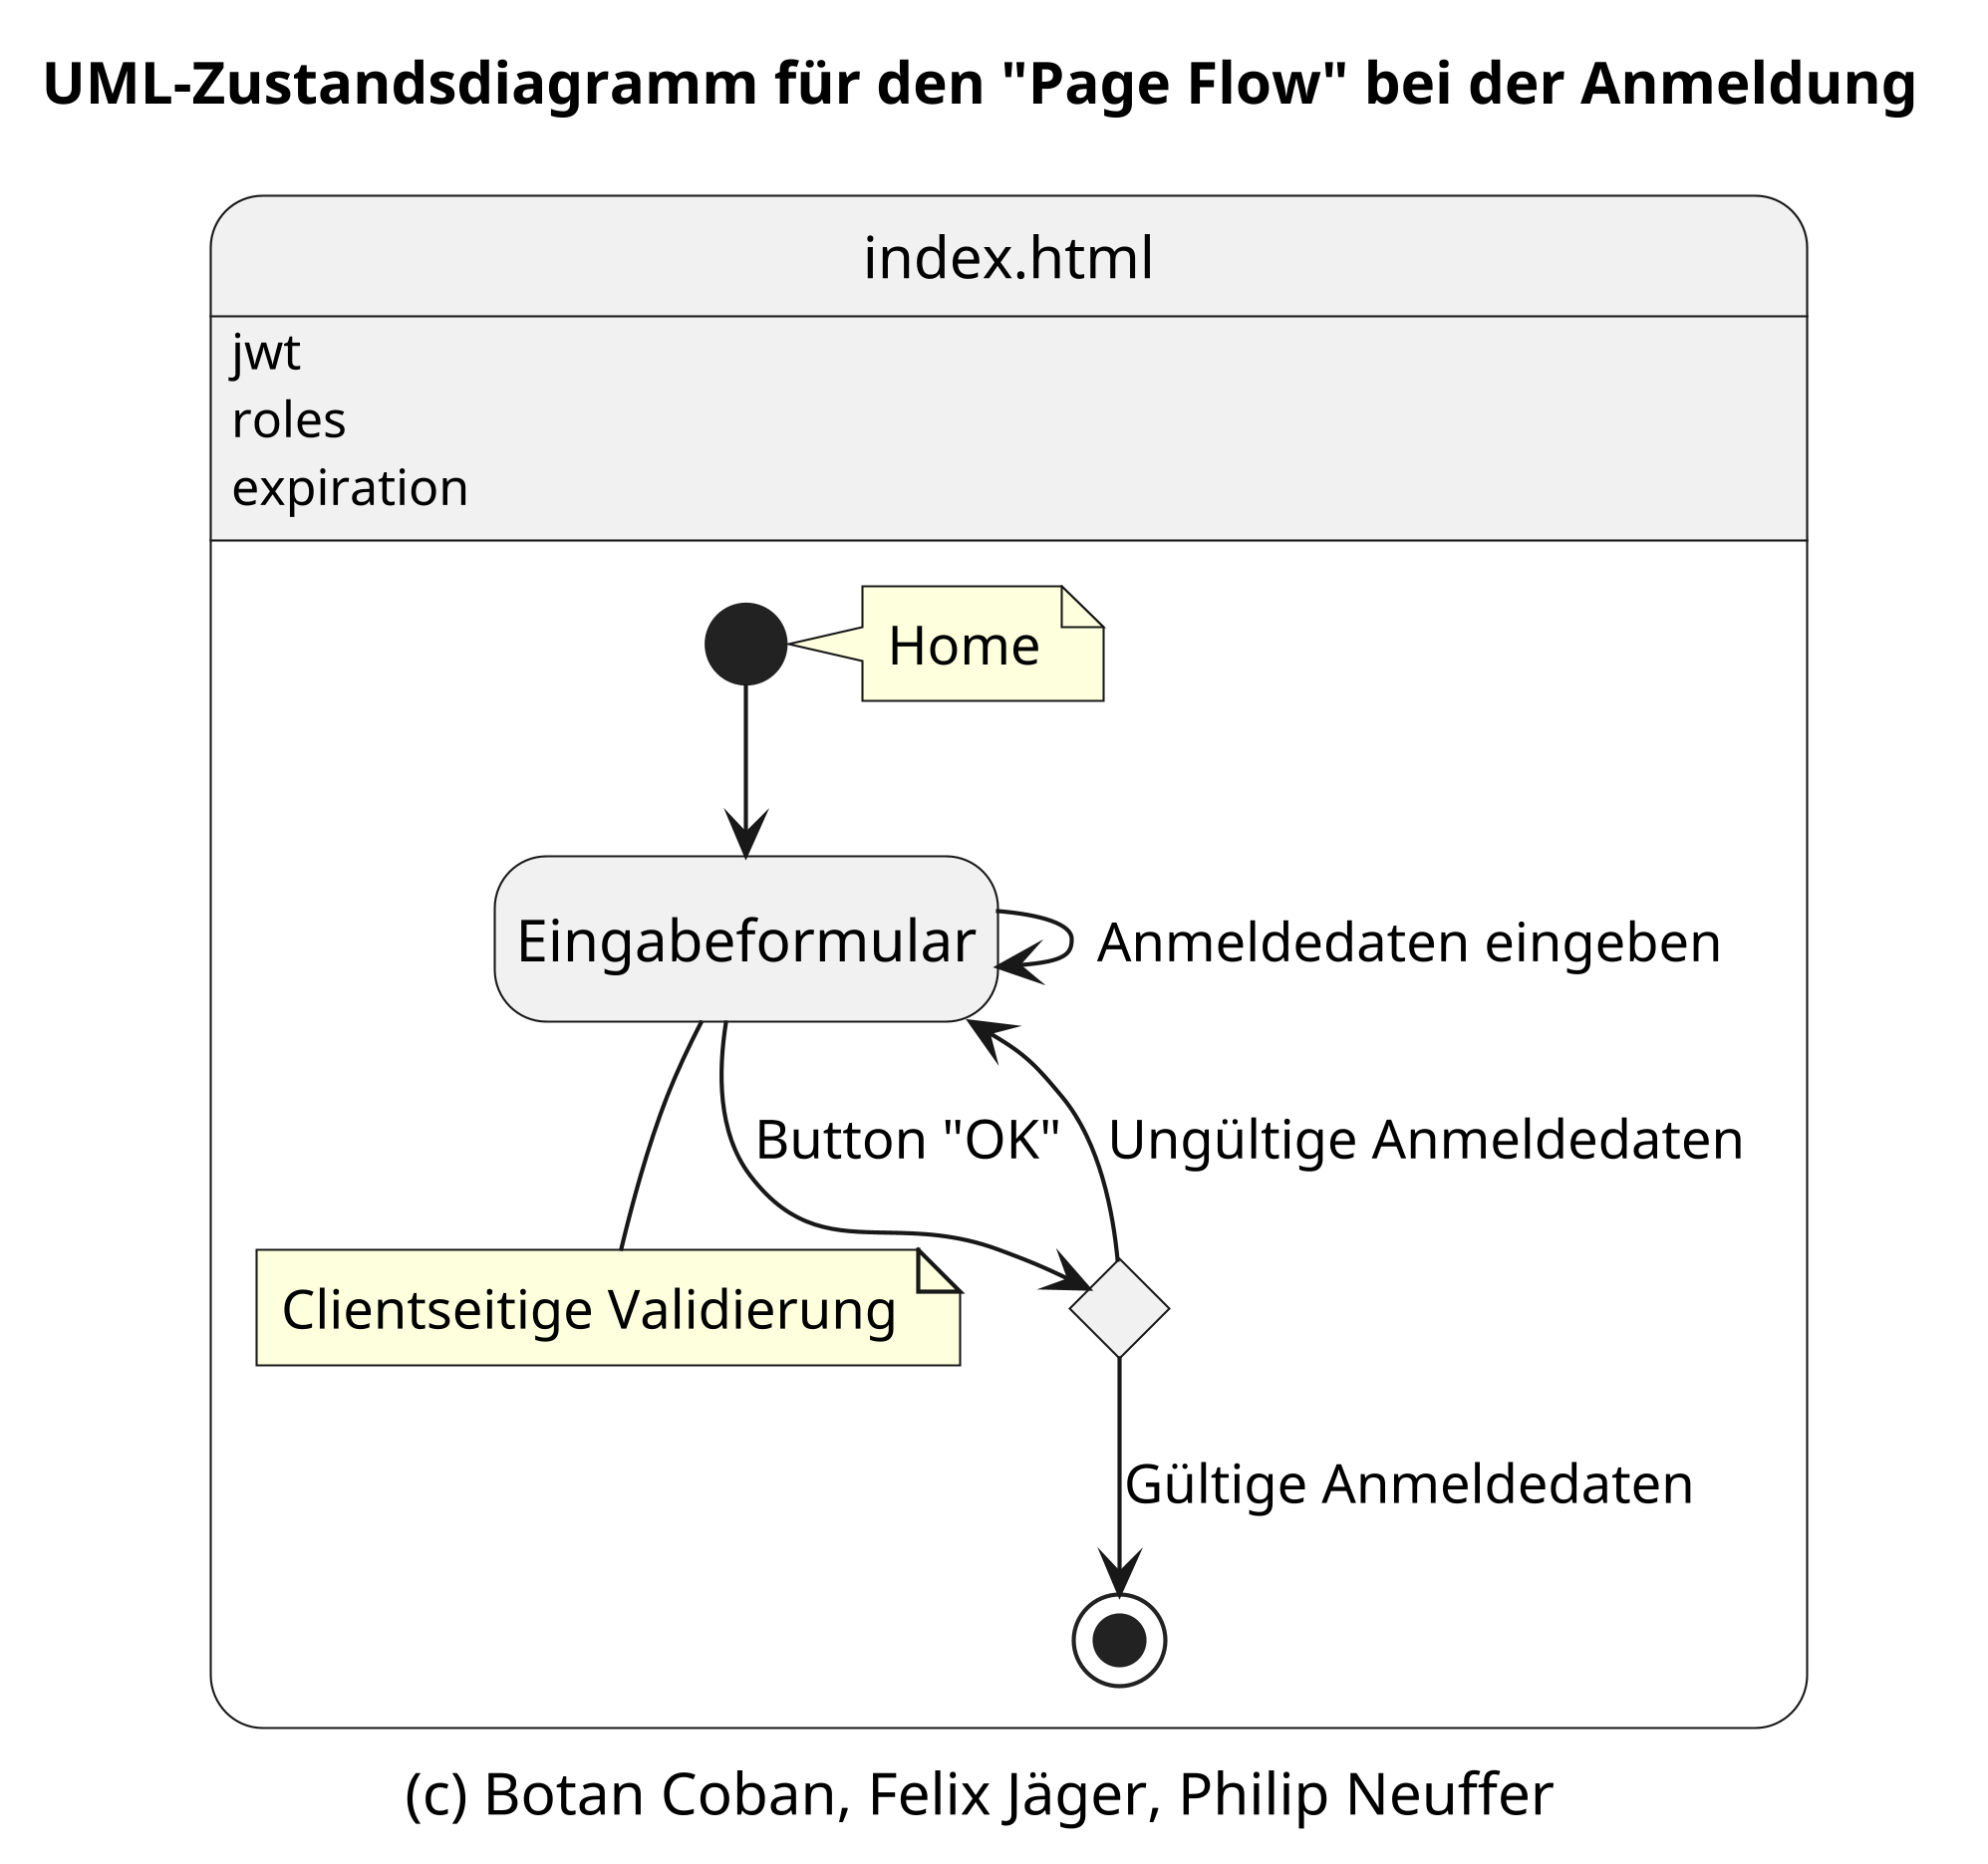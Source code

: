 @startuml anmeldung
skinparam Dpi 400

hide empty description

title UML-Zustandsdiagramm für den "Page Flow" bei der Anmeldung
caption (c) Botan Coban, Felix Jäger, Philip Neuffer

state "index.html" as index {
index : jwt
index : roles
index : expiration

[*] --> Eingabeformular
note "Home" as note
[*] -right-> note
Eingabeformular --> Eingabeformular : Anmeldedaten eingeben
note "Clientseitige Validierung" as note2
Eingabeformular --> note2

state c <<choice>>
Eingabeformular --> c : Button "OK"
c -up-> Eingabeformular: Ungültige Anmeldedaten

c --> [*]: Gültige Anmeldedaten
}

@enduml

